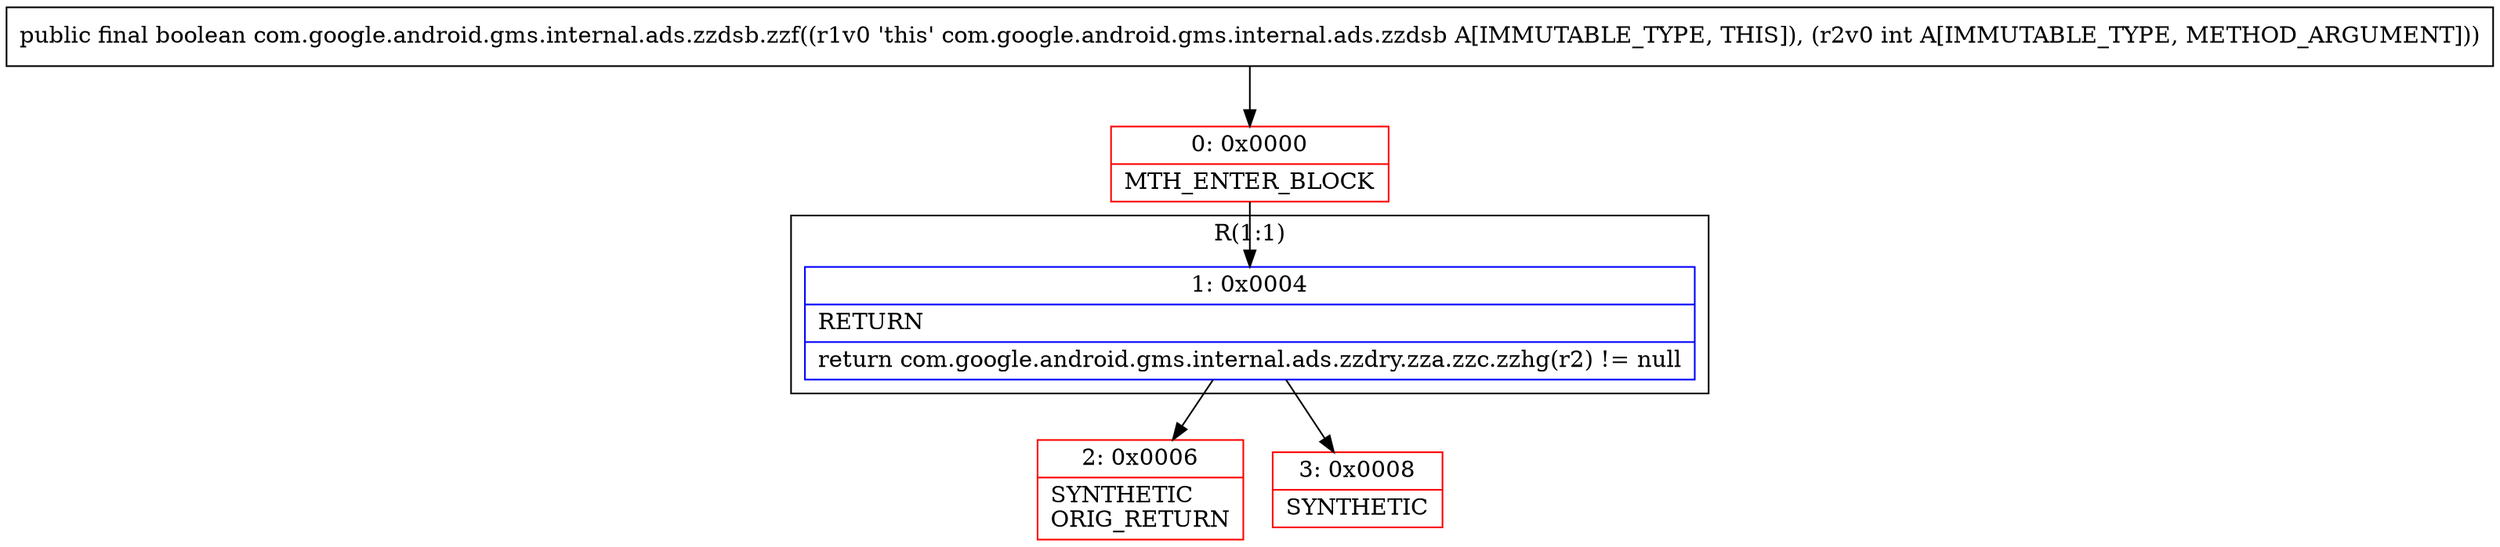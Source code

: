 digraph "CFG forcom.google.android.gms.internal.ads.zzdsb.zzf(I)Z" {
subgraph cluster_Region_35424774 {
label = "R(1:1)";
node [shape=record,color=blue];
Node_1 [shape=record,label="{1\:\ 0x0004|RETURN\l|return com.google.android.gms.internal.ads.zzdry.zza.zzc.zzhg(r2) != null\l}"];
}
Node_0 [shape=record,color=red,label="{0\:\ 0x0000|MTH_ENTER_BLOCK\l}"];
Node_2 [shape=record,color=red,label="{2\:\ 0x0006|SYNTHETIC\lORIG_RETURN\l}"];
Node_3 [shape=record,color=red,label="{3\:\ 0x0008|SYNTHETIC\l}"];
MethodNode[shape=record,label="{public final boolean com.google.android.gms.internal.ads.zzdsb.zzf((r1v0 'this' com.google.android.gms.internal.ads.zzdsb A[IMMUTABLE_TYPE, THIS]), (r2v0 int A[IMMUTABLE_TYPE, METHOD_ARGUMENT])) }"];
MethodNode -> Node_0;
Node_1 -> Node_2;
Node_1 -> Node_3;
Node_0 -> Node_1;
}

